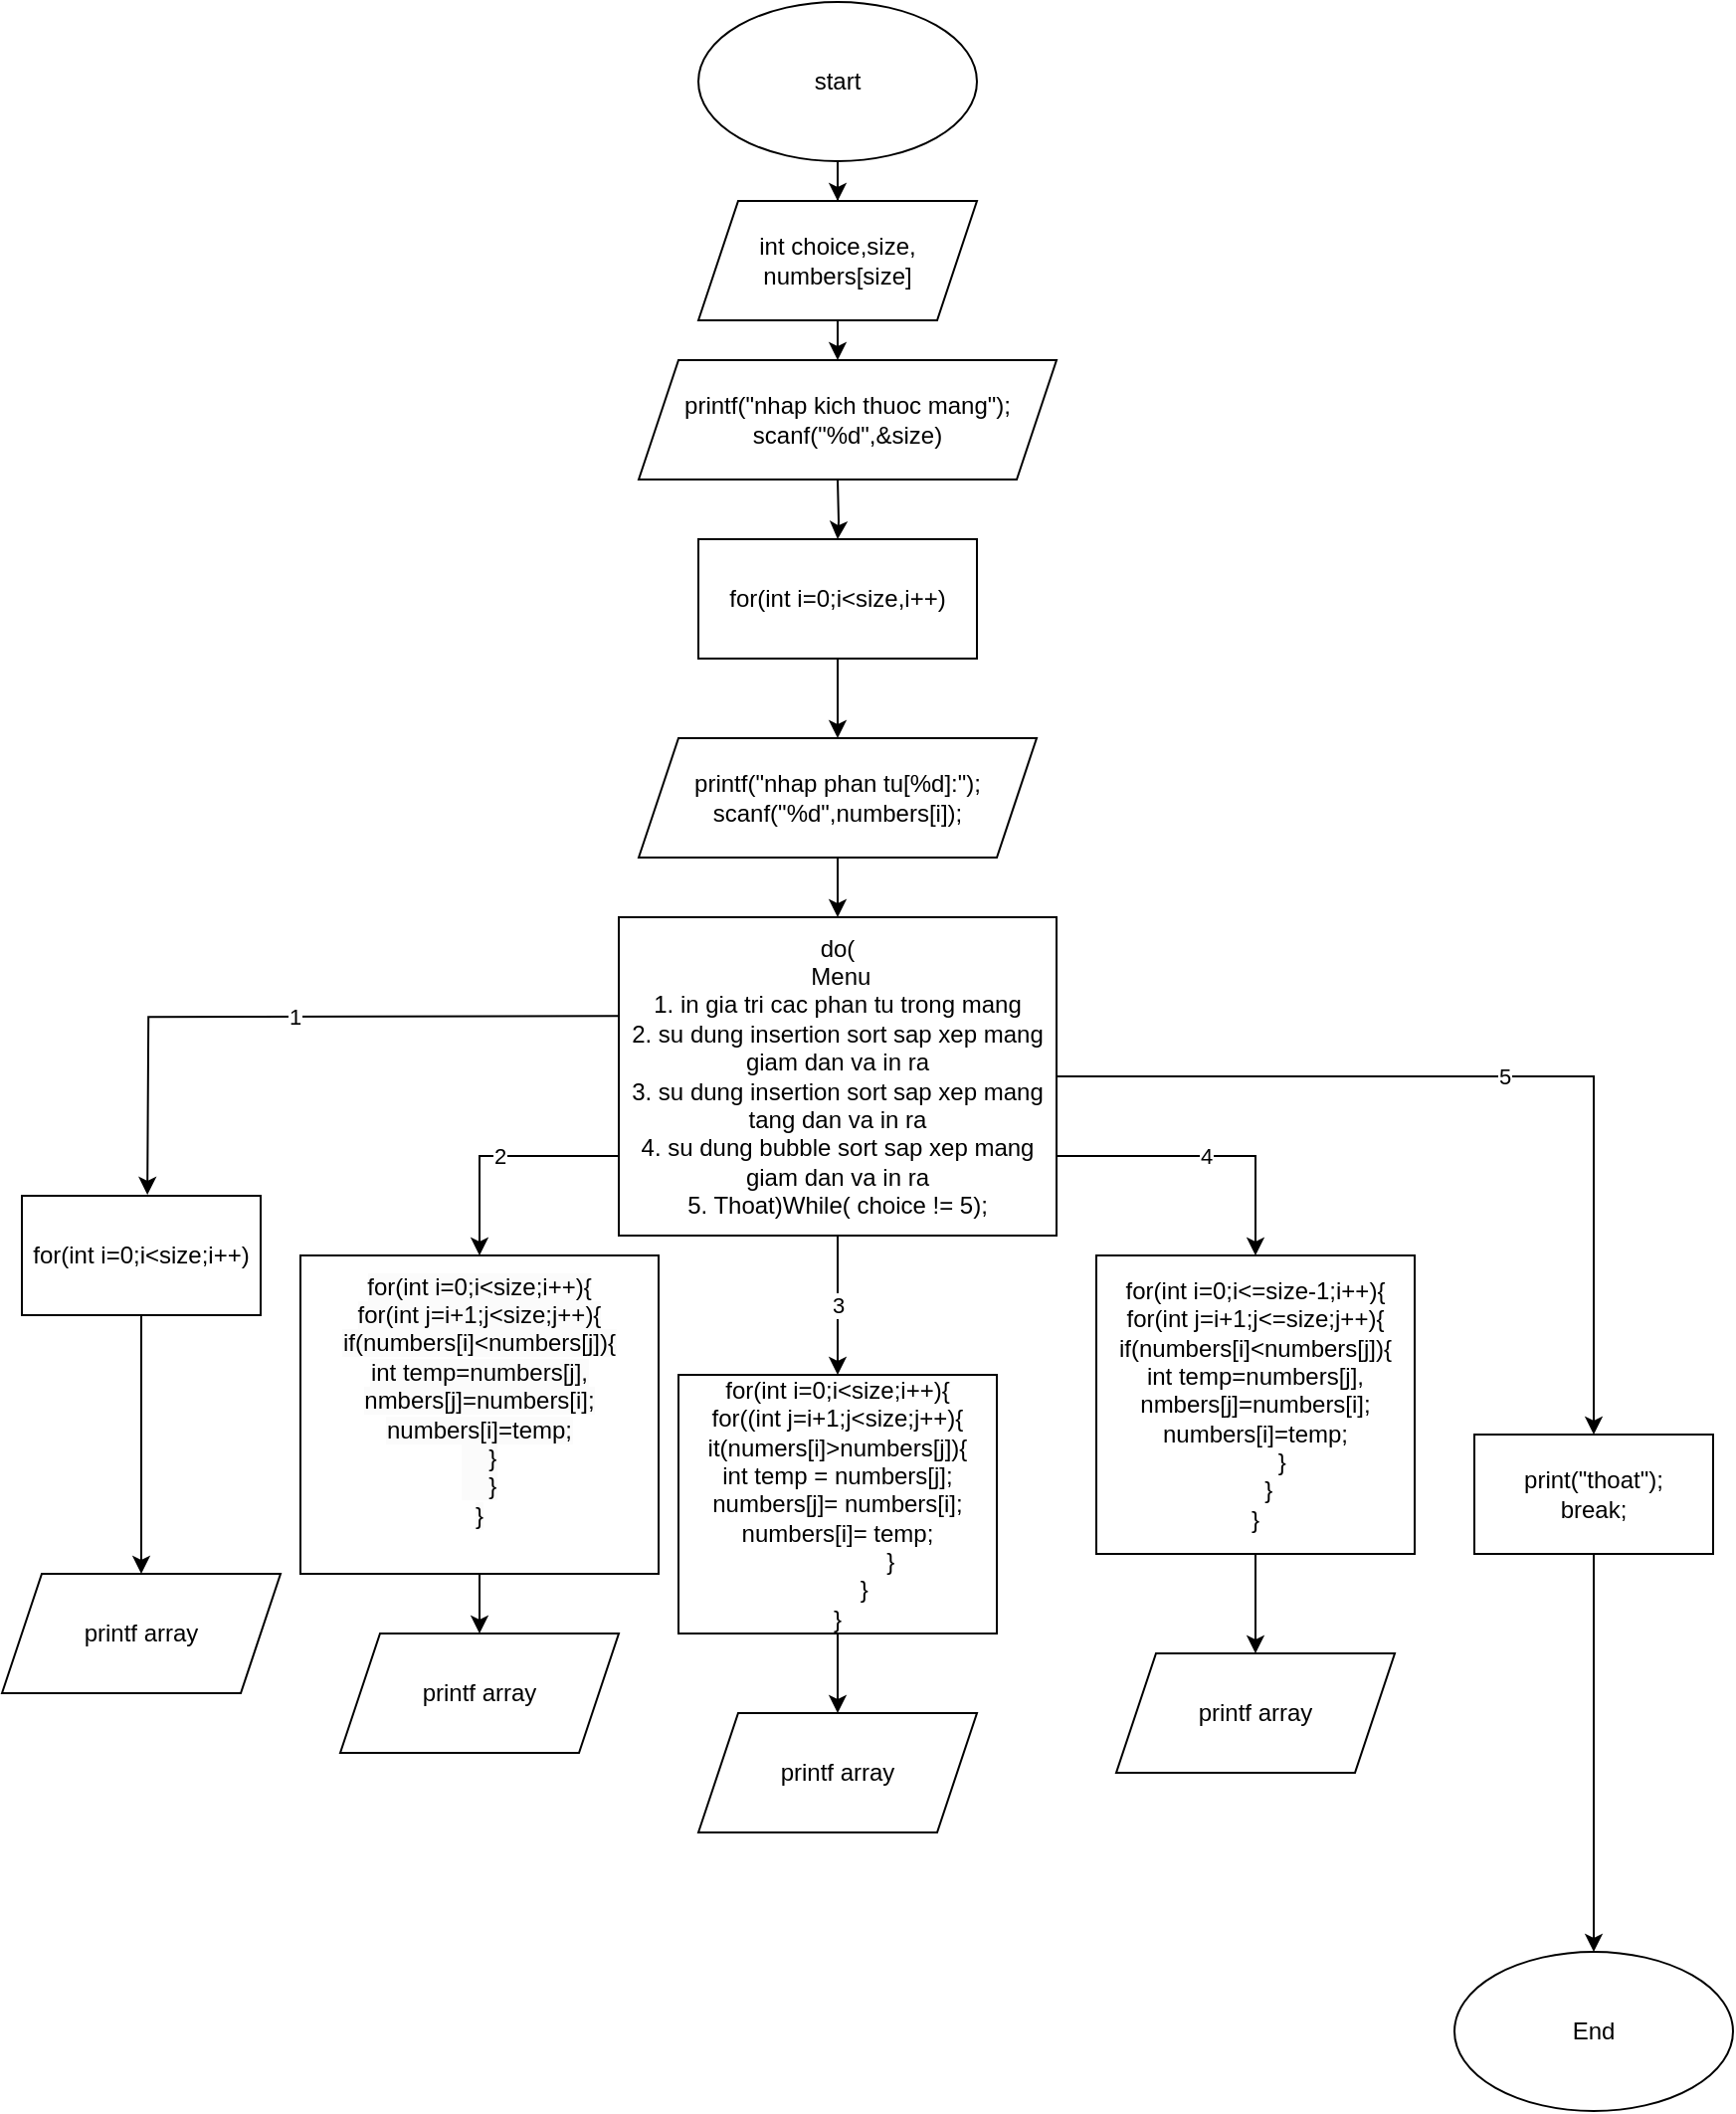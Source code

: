 <mxfile version="22.1.2" type="device">
  <diagram name="Page-1" id="SqrIDUURWe_Al-dG1uh5">
    <mxGraphModel dx="1970" dy="524" grid="1" gridSize="10" guides="1" tooltips="1" connect="1" arrows="1" fold="1" page="1" pageScale="1" pageWidth="850" pageHeight="1100" math="0" shadow="0">
      <root>
        <mxCell id="0" />
        <mxCell id="1" parent="0" />
        <mxCell id="8s1FpABluowu6Ue64Ya5-3" value="" style="edgeStyle=orthogonalEdgeStyle;rounded=0;orthogonalLoop=1;jettySize=auto;html=1;" edge="1" parent="1" source="8s1FpABluowu6Ue64Ya5-1" target="8s1FpABluowu6Ue64Ya5-2">
          <mxGeometry relative="1" as="geometry" />
        </mxCell>
        <mxCell id="8s1FpABluowu6Ue64Ya5-1" value="start" style="ellipse;whiteSpace=wrap;html=1;" vertex="1" parent="1">
          <mxGeometry x="290" width="140" height="80" as="geometry" />
        </mxCell>
        <mxCell id="8s1FpABluowu6Ue64Ya5-5" value="" style="edgeStyle=orthogonalEdgeStyle;rounded=0;orthogonalLoop=1;jettySize=auto;html=1;" edge="1" parent="1" source="8s1FpABluowu6Ue64Ya5-2">
          <mxGeometry relative="1" as="geometry">
            <mxPoint x="360" y="180" as="targetPoint" />
          </mxGeometry>
        </mxCell>
        <mxCell id="8s1FpABluowu6Ue64Ya5-2" value="int choice,size,&lt;br&gt;numbers[size]" style="shape=parallelogram;perimeter=parallelogramPerimeter;whiteSpace=wrap;html=1;fixedSize=1;" vertex="1" parent="1">
          <mxGeometry x="290" y="100" width="140" height="60" as="geometry" />
        </mxCell>
        <mxCell id="8s1FpABluowu6Ue64Ya5-7" value="" style="edgeStyle=orthogonalEdgeStyle;rounded=0;orthogonalLoop=1;jettySize=auto;html=1;" edge="1" parent="1" target="8s1FpABluowu6Ue64Ya5-6">
          <mxGeometry relative="1" as="geometry">
            <mxPoint x="360" y="240" as="sourcePoint" />
          </mxGeometry>
        </mxCell>
        <mxCell id="8s1FpABluowu6Ue64Ya5-34" style="edgeStyle=orthogonalEdgeStyle;rounded=0;orthogonalLoop=1;jettySize=auto;html=1;exitX=0.5;exitY=1;exitDx=0;exitDy=0;entryX=0.5;entryY=0;entryDx=0;entryDy=0;" edge="1" parent="1" source="8s1FpABluowu6Ue64Ya5-6">
          <mxGeometry relative="1" as="geometry">
            <mxPoint x="360" y="370" as="targetPoint" />
          </mxGeometry>
        </mxCell>
        <mxCell id="8s1FpABluowu6Ue64Ya5-6" value="for(int i=0;i&amp;lt;size,i++)" style="whiteSpace=wrap;html=1;" vertex="1" parent="1">
          <mxGeometry x="290" y="270" width="140" height="60" as="geometry" />
        </mxCell>
        <mxCell id="8s1FpABluowu6Ue64Ya5-35" style="edgeStyle=orthogonalEdgeStyle;rounded=0;orthogonalLoop=1;jettySize=auto;html=1;exitX=0.5;exitY=1;exitDx=0;exitDy=0;entryX=0.5;entryY=0;entryDx=0;entryDy=0;" edge="1" parent="1" target="8s1FpABluowu6Ue64Ya5-10">
          <mxGeometry relative="1" as="geometry">
            <mxPoint x="360" y="430" as="sourcePoint" />
          </mxGeometry>
        </mxCell>
        <mxCell id="8s1FpABluowu6Ue64Ya5-13" value="1" style="edgeStyle=orthogonalEdgeStyle;rounded=0;orthogonalLoop=1;jettySize=auto;html=1;exitX=-0.014;exitY=0.313;exitDx=0;exitDy=0;exitPerimeter=0;" edge="1" parent="1">
          <mxGeometry relative="1" as="geometry">
            <mxPoint x="250.0" y="509.58" as="sourcePoint" />
            <mxPoint x="13.08" y="599.5" as="targetPoint" />
          </mxGeometry>
        </mxCell>
        <mxCell id="8s1FpABluowu6Ue64Ya5-19" value="3" style="edgeStyle=orthogonalEdgeStyle;rounded=0;orthogonalLoop=1;jettySize=auto;html=1;exitX=0.5;exitY=1;exitDx=0;exitDy=0;entryX=0.5;entryY=0;entryDx=0;entryDy=0;" edge="1" parent="1" source="8s1FpABluowu6Ue64Ya5-10" target="8s1FpABluowu6Ue64Ya5-63">
          <mxGeometry relative="1" as="geometry">
            <mxPoint x="360" y="810" as="targetPoint" />
          </mxGeometry>
        </mxCell>
        <mxCell id="8s1FpABluowu6Ue64Ya5-20" value="2" style="edgeStyle=orthogonalEdgeStyle;rounded=0;orthogonalLoop=1;jettySize=auto;html=1;exitX=0;exitY=0.75;exitDx=0;exitDy=0;entryX=0.5;entryY=0;entryDx=0;entryDy=0;" edge="1" parent="1" source="8s1FpABluowu6Ue64Ya5-10" target="8s1FpABluowu6Ue64Ya5-72">
          <mxGeometry relative="1" as="geometry">
            <mxPoint x="180" y="630" as="targetPoint" />
          </mxGeometry>
        </mxCell>
        <mxCell id="8s1FpABluowu6Ue64Ya5-22" value="5" style="edgeStyle=orthogonalEdgeStyle;rounded=0;orthogonalLoop=1;jettySize=auto;html=1;exitX=1;exitY=0.5;exitDx=0;exitDy=0;entryX=0.5;entryY=0;entryDx=0;entryDy=0;" edge="1" parent="1" source="8s1FpABluowu6Ue64Ya5-10" target="8s1FpABluowu6Ue64Ya5-18">
          <mxGeometry relative="1" as="geometry" />
        </mxCell>
        <mxCell id="8s1FpABluowu6Ue64Ya5-10" value="do(&lt;br&gt;&amp;nbsp;Menu&lt;br&gt;1. in gia tri cac phan tu trong mang&lt;br&gt;2. su dung insertion sort sap xep mang giam dan va in ra&lt;br&gt;3. su dung insertion sort sap xep mang tang dan va in ra&lt;br&gt;4. su dung bubble sort sap xep mang giam dan va in ra&lt;br&gt;5. Thoat)While( choice != 5);" style="whiteSpace=wrap;html=1;" vertex="1" parent="1">
          <mxGeometry x="250" y="460" width="220" height="160" as="geometry" />
        </mxCell>
        <mxCell id="8s1FpABluowu6Ue64Ya5-50" style="edgeStyle=orthogonalEdgeStyle;rounded=0;orthogonalLoop=1;jettySize=auto;html=1;exitX=0.5;exitY=1;exitDx=0;exitDy=0;entryX=0.5;entryY=0;entryDx=0;entryDy=0;" edge="1" parent="1" source="8s1FpABluowu6Ue64Ya5-12" target="8s1FpABluowu6Ue64Ya5-39">
          <mxGeometry relative="1" as="geometry" />
        </mxCell>
        <mxCell id="8s1FpABluowu6Ue64Ya5-12" value="for(int i=0;i&amp;lt;size;i++)" style="whiteSpace=wrap;html=1;" vertex="1" parent="1">
          <mxGeometry x="-50" y="600" width="120" height="60" as="geometry" />
        </mxCell>
        <mxCell id="8s1FpABluowu6Ue64Ya5-31" value="" style="edgeStyle=orthogonalEdgeStyle;rounded=0;orthogonalLoop=1;jettySize=auto;html=1;" edge="1" parent="1" source="8s1FpABluowu6Ue64Ya5-18" target="8s1FpABluowu6Ue64Ya5-30">
          <mxGeometry relative="1" as="geometry" />
        </mxCell>
        <mxCell id="8s1FpABluowu6Ue64Ya5-18" value="print(&quot;thoat&quot;);&lt;br&gt;break;" style="rounded=0;whiteSpace=wrap;html=1;" vertex="1" parent="1">
          <mxGeometry x="680" y="720" width="120" height="60" as="geometry" />
        </mxCell>
        <mxCell id="8s1FpABluowu6Ue64Ya5-21" value="4" style="edgeStyle=orthogonalEdgeStyle;rounded=0;orthogonalLoop=1;jettySize=auto;html=1;exitX=1;exitY=0.75;exitDx=0;exitDy=0;entryX=0.5;entryY=0;entryDx=0;entryDy=0;" edge="1" parent="1" source="8s1FpABluowu6Ue64Ya5-10" target="8s1FpABluowu6Ue64Ya5-71">
          <mxGeometry relative="1" as="geometry">
            <mxPoint x="570" y="630" as="targetPoint" />
          </mxGeometry>
        </mxCell>
        <mxCell id="8s1FpABluowu6Ue64Ya5-30" value="End" style="ellipse;whiteSpace=wrap;html=1;rounded=0;" vertex="1" parent="1">
          <mxGeometry x="670" y="980" width="140" height="80" as="geometry" />
        </mxCell>
        <mxCell id="8s1FpABluowu6Ue64Ya5-36" value="printf(&quot;nhap kich thuoc mang&quot;);&lt;br&gt;scanf(&quot;%d&quot;,&amp;amp;size)" style="shape=parallelogram;perimeter=parallelogramPerimeter;whiteSpace=wrap;html=1;fixedSize=1;" vertex="1" parent="1">
          <mxGeometry x="260" y="180" width="210" height="60" as="geometry" />
        </mxCell>
        <mxCell id="8s1FpABluowu6Ue64Ya5-38" value="printf(&quot;nhap phan tu[%d]:&quot;);&lt;br&gt;scanf(&quot;%d&quot;,numbers[i]);" style="shape=parallelogram;perimeter=parallelogramPerimeter;whiteSpace=wrap;html=1;fixedSize=1;" vertex="1" parent="1">
          <mxGeometry x="260" y="370" width="200" height="60" as="geometry" />
        </mxCell>
        <mxCell id="8s1FpABluowu6Ue64Ya5-39" value="printf array" style="shape=parallelogram;perimeter=parallelogramPerimeter;whiteSpace=wrap;html=1;fixedSize=1;" vertex="1" parent="1">
          <mxGeometry x="-60" y="790" width="140" height="60" as="geometry" />
        </mxCell>
        <mxCell id="8s1FpABluowu6Ue64Ya5-58" value="printf array" style="shape=parallelogram;perimeter=parallelogramPerimeter;whiteSpace=wrap;html=1;fixedSize=1;" vertex="1" parent="1">
          <mxGeometry x="110" y="820" width="140" height="60" as="geometry" />
        </mxCell>
        <mxCell id="8s1FpABluowu6Ue64Ya5-59" value="printf array" style="shape=parallelogram;perimeter=parallelogramPerimeter;whiteSpace=wrap;html=1;fixedSize=1;" vertex="1" parent="1">
          <mxGeometry x="290" y="860" width="140" height="60" as="geometry" />
        </mxCell>
        <mxCell id="8s1FpABluowu6Ue64Ya5-60" value="printf array" style="shape=parallelogram;perimeter=parallelogramPerimeter;whiteSpace=wrap;html=1;fixedSize=1;" vertex="1" parent="1">
          <mxGeometry x="500" y="830" width="140" height="60" as="geometry" />
        </mxCell>
        <mxCell id="8s1FpABluowu6Ue64Ya5-64" style="edgeStyle=orthogonalEdgeStyle;rounded=0;orthogonalLoop=1;jettySize=auto;html=1;exitX=0.5;exitY=1;exitDx=0;exitDy=0;" edge="1" parent="1" source="8s1FpABluowu6Ue64Ya5-63" target="8s1FpABluowu6Ue64Ya5-59">
          <mxGeometry relative="1" as="geometry" />
        </mxCell>
        <mxCell id="8s1FpABluowu6Ue64Ya5-63" value="for(int i=0;i&amp;lt;size;i++){&lt;br&gt;for((int j=i+1;j&amp;lt;size;j++){&lt;br&gt;it(numers[i]&amp;gt;numbers[j]){&lt;br&gt;int temp = numbers[j];&lt;br&gt;numbers[j]= numbers[i];&lt;br&gt;numbers[i]= temp;&lt;br&gt;&lt;span style=&quot;white-space: pre;&quot;&gt;&#x9;&lt;/span&gt;&lt;span style=&quot;white-space: pre;&quot;&gt;&#x9;&lt;/span&gt;}&lt;br&gt;&lt;span style=&quot;white-space: pre;&quot;&gt;&#x9;&lt;/span&gt;}&lt;br&gt;}" style="rounded=0;whiteSpace=wrap;html=1;" vertex="1" parent="1">
          <mxGeometry x="280" y="690" width="160" height="130" as="geometry" />
        </mxCell>
        <mxCell id="8s1FpABluowu6Ue64Ya5-66" style="edgeStyle=orthogonalEdgeStyle;rounded=0;orthogonalLoop=1;jettySize=auto;html=1;exitX=0.5;exitY=1;exitDx=0;exitDy=0;entryX=0.5;entryY=0;entryDx=0;entryDy=0;" edge="1" parent="1" source="8s1FpABluowu6Ue64Ya5-71" target="8s1FpABluowu6Ue64Ya5-60">
          <mxGeometry relative="1" as="geometry">
            <mxPoint x="570" y="760" as="sourcePoint" />
          </mxGeometry>
        </mxCell>
        <mxCell id="8s1FpABluowu6Ue64Ya5-71" value="for(int i=0;i&amp;lt;=size-1;i++){&lt;br&gt;for(int j=i+1;j&amp;lt;=size;j++){&lt;br&gt;if(numbers[i]&amp;lt;numbers[j]){&lt;br&gt;int temp=numbers[j],&lt;br&gt;nmbers[j]=numbers[i];&lt;br&gt;numbers[i]=temp;&lt;br&gt;&lt;span style=&quot;&quot;&gt;&lt;span style=&quot;white-space: pre;&quot;&gt;&amp;nbsp;&amp;nbsp;&amp;nbsp;&amp;nbsp;&lt;/span&gt;&lt;/span&gt;&lt;span style=&quot;&quot;&gt;&lt;span style=&quot;white-space: pre;&quot;&gt;&amp;nbsp;&amp;nbsp;&amp;nbsp;&amp;nbsp;&lt;/span&gt;&lt;/span&gt;}&lt;br&gt;&lt;span style=&quot;&quot;&gt;&lt;span style=&quot;white-space: pre;&quot;&gt;&amp;nbsp;&amp;nbsp;&amp;nbsp;&amp;nbsp;&lt;/span&gt;&lt;/span&gt;}&lt;br&gt;}&lt;br&gt;" style="rounded=0;whiteSpace=wrap;html=1;" vertex="1" parent="1">
          <mxGeometry x="490" y="630" width="160" height="150" as="geometry" />
        </mxCell>
        <mxCell id="8s1FpABluowu6Ue64Ya5-73" style="edgeStyle=orthogonalEdgeStyle;rounded=0;orthogonalLoop=1;jettySize=auto;html=1;exitX=0.5;exitY=1;exitDx=0;exitDy=0;entryX=0.5;entryY=0;entryDx=0;entryDy=0;" edge="1" parent="1" source="8s1FpABluowu6Ue64Ya5-72" target="8s1FpABluowu6Ue64Ya5-58">
          <mxGeometry relative="1" as="geometry" />
        </mxCell>
        <mxCell id="8s1FpABluowu6Ue64Ya5-72" value="&#xa;&lt;span style=&quot;color: rgb(0, 0, 0); font-family: Helvetica; font-size: 12px; font-style: normal; font-variant-ligatures: normal; font-variant-caps: normal; font-weight: 400; letter-spacing: normal; orphans: 2; text-align: center; text-indent: 0px; text-transform: none; widows: 2; word-spacing: 0px; -webkit-text-stroke-width: 0px; background-color: rgb(251, 251, 251); text-decoration-thickness: initial; text-decoration-style: initial; text-decoration-color: initial; float: none; display: inline !important;&quot;&gt;for(int i=0;i&amp;lt;size;i++){&lt;/span&gt;&lt;br style=&quot;border-color: var(--border-color); color: rgb(0, 0, 0); font-family: Helvetica; font-size: 12px; font-style: normal; font-variant-ligatures: normal; font-variant-caps: normal; font-weight: 400; letter-spacing: normal; orphans: 2; text-align: center; text-indent: 0px; text-transform: none; widows: 2; word-spacing: 0px; -webkit-text-stroke-width: 0px; background-color: rgb(251, 251, 251); text-decoration-thickness: initial; text-decoration-style: initial; text-decoration-color: initial;&quot;&gt;&lt;span style=&quot;color: rgb(0, 0, 0); font-family: Helvetica; font-size: 12px; font-style: normal; font-variant-ligatures: normal; font-variant-caps: normal; font-weight: 400; letter-spacing: normal; orphans: 2; text-align: center; text-indent: 0px; text-transform: none; widows: 2; word-spacing: 0px; -webkit-text-stroke-width: 0px; background-color: rgb(251, 251, 251); text-decoration-thickness: initial; text-decoration-style: initial; text-decoration-color: initial; float: none; display: inline !important;&quot;&gt;for(int j=i+1;j&amp;lt;size;j++){&lt;/span&gt;&lt;br style=&quot;border-color: var(--border-color); color: rgb(0, 0, 0); font-family: Helvetica; font-size: 12px; font-style: normal; font-variant-ligatures: normal; font-variant-caps: normal; font-weight: 400; letter-spacing: normal; orphans: 2; text-align: center; text-indent: 0px; text-transform: none; widows: 2; word-spacing: 0px; -webkit-text-stroke-width: 0px; background-color: rgb(251, 251, 251); text-decoration-thickness: initial; text-decoration-style: initial; text-decoration-color: initial;&quot;&gt;&lt;span style=&quot;color: rgb(0, 0, 0); font-family: Helvetica; font-size: 12px; font-style: normal; font-variant-ligatures: normal; font-variant-caps: normal; font-weight: 400; letter-spacing: normal; orphans: 2; text-align: center; text-indent: 0px; text-transform: none; widows: 2; word-spacing: 0px; -webkit-text-stroke-width: 0px; background-color: rgb(251, 251, 251); text-decoration-thickness: initial; text-decoration-style: initial; text-decoration-color: initial; float: none; display: inline !important;&quot;&gt;if(numbers[i]&amp;lt;numbers[j]){&lt;/span&gt;&lt;br style=&quot;border-color: var(--border-color); color: rgb(0, 0, 0); font-family: Helvetica; font-size: 12px; font-style: normal; font-variant-ligatures: normal; font-variant-caps: normal; font-weight: 400; letter-spacing: normal; orphans: 2; text-align: center; text-indent: 0px; text-transform: none; widows: 2; word-spacing: 0px; -webkit-text-stroke-width: 0px; background-color: rgb(251, 251, 251); text-decoration-thickness: initial; text-decoration-style: initial; text-decoration-color: initial;&quot;&gt;&lt;span style=&quot;color: rgb(0, 0, 0); font-family: Helvetica; font-size: 12px; font-style: normal; font-variant-ligatures: normal; font-variant-caps: normal; font-weight: 400; letter-spacing: normal; orphans: 2; text-align: center; text-indent: 0px; text-transform: none; widows: 2; word-spacing: 0px; -webkit-text-stroke-width: 0px; background-color: rgb(251, 251, 251); text-decoration-thickness: initial; text-decoration-style: initial; text-decoration-color: initial; float: none; display: inline !important;&quot;&gt;int temp=numbers[j],&lt;/span&gt;&lt;br style=&quot;border-color: var(--border-color); color: rgb(0, 0, 0); font-family: Helvetica; font-size: 12px; font-style: normal; font-variant-ligatures: normal; font-variant-caps: normal; font-weight: 400; letter-spacing: normal; orphans: 2; text-align: center; text-indent: 0px; text-transform: none; widows: 2; word-spacing: 0px; -webkit-text-stroke-width: 0px; background-color: rgb(251, 251, 251); text-decoration-thickness: initial; text-decoration-style: initial; text-decoration-color: initial;&quot;&gt;&lt;span style=&quot;color: rgb(0, 0, 0); font-family: Helvetica; font-size: 12px; font-style: normal; font-variant-ligatures: normal; font-variant-caps: normal; font-weight: 400; letter-spacing: normal; orphans: 2; text-align: center; text-indent: 0px; text-transform: none; widows: 2; word-spacing: 0px; -webkit-text-stroke-width: 0px; background-color: rgb(251, 251, 251); text-decoration-thickness: initial; text-decoration-style: initial; text-decoration-color: initial; float: none; display: inline !important;&quot;&gt;nmbers[j]=numbers[i];&lt;/span&gt;&lt;br style=&quot;border-color: var(--border-color); color: rgb(0, 0, 0); font-family: Helvetica; font-size: 12px; font-style: normal; font-variant-ligatures: normal; font-variant-caps: normal; font-weight: 400; letter-spacing: normal; orphans: 2; text-align: center; text-indent: 0px; text-transform: none; widows: 2; word-spacing: 0px; -webkit-text-stroke-width: 0px; background-color: rgb(251, 251, 251); text-decoration-thickness: initial; text-decoration-style: initial; text-decoration-color: initial;&quot;&gt;&lt;span style=&quot;color: rgb(0, 0, 0); font-family: Helvetica; font-size: 12px; font-style: normal; font-variant-ligatures: normal; font-variant-caps: normal; font-weight: 400; letter-spacing: normal; orphans: 2; text-align: center; text-indent: 0px; text-transform: none; widows: 2; word-spacing: 0px; -webkit-text-stroke-width: 0px; background-color: rgb(251, 251, 251); text-decoration-thickness: initial; text-decoration-style: initial; text-decoration-color: initial; float: none; display: inline !important;&quot;&gt;numbers[i]=temp;&lt;/span&gt;&lt;br style=&quot;border-color: var(--border-color); color: rgb(0, 0, 0); font-family: Helvetica; font-size: 12px; font-style: normal; font-variant-ligatures: normal; font-variant-caps: normal; font-weight: 400; letter-spacing: normal; orphans: 2; text-align: center; text-indent: 0px; text-transform: none; widows: 2; word-spacing: 0px; -webkit-text-stroke-width: 0px; background-color: rgb(251, 251, 251); text-decoration-thickness: initial; text-decoration-style: initial; text-decoration-color: initial;&quot;&gt;&lt;span style=&quot;border-color: var(--border-color); color: rgb(0, 0, 0); font-family: Helvetica; font-size: 12px; font-style: normal; font-variant-ligatures: normal; font-variant-caps: normal; font-weight: 400; letter-spacing: normal; orphans: 2; text-align: center; text-indent: 0px; text-transform: none; widows: 2; word-spacing: 0px; -webkit-text-stroke-width: 0px; background-color: rgb(251, 251, 251); text-decoration-thickness: initial; text-decoration-style: initial; text-decoration-color: initial;&quot;&gt;&lt;span style=&quot;border-color: var(--border-color);&quot;&gt;&amp;nbsp;&amp;nbsp;&amp;nbsp;&amp;nbsp;&lt;/span&gt;&lt;/span&gt;&lt;span style=&quot;color: rgb(0, 0, 0); font-family: Helvetica; font-size: 12px; font-style: normal; font-variant-ligatures: normal; font-variant-caps: normal; font-weight: 400; letter-spacing: normal; orphans: 2; text-align: center; text-indent: 0px; text-transform: none; widows: 2; word-spacing: 0px; -webkit-text-stroke-width: 0px; background-color: rgb(251, 251, 251); text-decoration-thickness: initial; text-decoration-style: initial; text-decoration-color: initial; float: none; display: inline !important;&quot;&gt;}&lt;/span&gt;&lt;br style=&quot;border-color: var(--border-color); color: rgb(0, 0, 0); font-family: Helvetica; font-size: 12px; font-style: normal; font-variant-ligatures: normal; font-variant-caps: normal; font-weight: 400; letter-spacing: normal; orphans: 2; text-align: center; text-indent: 0px; text-transform: none; widows: 2; word-spacing: 0px; -webkit-text-stroke-width: 0px; background-color: rgb(251, 251, 251); text-decoration-thickness: initial; text-decoration-style: initial; text-decoration-color: initial;&quot;&gt;&lt;span style=&quot;border-color: var(--border-color); color: rgb(0, 0, 0); font-family: Helvetica; font-size: 12px; font-style: normal; font-variant-ligatures: normal; font-variant-caps: normal; font-weight: 400; letter-spacing: normal; orphans: 2; text-align: center; text-indent: 0px; text-transform: none; widows: 2; word-spacing: 0px; -webkit-text-stroke-width: 0px; background-color: rgb(251, 251, 251); text-decoration-thickness: initial; text-decoration-style: initial; text-decoration-color: initial;&quot;&gt;&lt;span style=&quot;border-color: var(--border-color);&quot;&gt;&amp;nbsp;&amp;nbsp;&amp;nbsp;&amp;nbsp;&lt;/span&gt;&lt;/span&gt;&lt;span style=&quot;color: rgb(0, 0, 0); font-family: Helvetica; font-size: 12px; font-style: normal; font-variant-ligatures: normal; font-variant-caps: normal; font-weight: 400; letter-spacing: normal; orphans: 2; text-align: center; text-indent: 0px; text-transform: none; widows: 2; word-spacing: 0px; -webkit-text-stroke-width: 0px; background-color: rgb(251, 251, 251); text-decoration-thickness: initial; text-decoration-style: initial; text-decoration-color: initial; float: none; display: inline !important;&quot;&gt;}&lt;/span&gt;&lt;br style=&quot;border-color: var(--border-color); color: rgb(0, 0, 0); font-family: Helvetica; font-size: 12px; font-style: normal; font-variant-ligatures: normal; font-variant-caps: normal; font-weight: 400; letter-spacing: normal; orphans: 2; text-align: center; text-indent: 0px; text-transform: none; widows: 2; word-spacing: 0px; -webkit-text-stroke-width: 0px; background-color: rgb(251, 251, 251); text-decoration-thickness: initial; text-decoration-style: initial; text-decoration-color: initial;&quot;&gt;&lt;span style=&quot;color: rgb(0, 0, 0); font-family: Helvetica; font-size: 12px; font-style: normal; font-variant-ligatures: normal; font-variant-caps: normal; font-weight: 400; letter-spacing: normal; orphans: 2; text-align: center; text-indent: 0px; text-transform: none; widows: 2; word-spacing: 0px; -webkit-text-stroke-width: 0px; background-color: rgb(251, 251, 251); text-decoration-thickness: initial; text-decoration-style: initial; text-decoration-color: initial; float: none; display: inline !important;&quot;&gt;}&lt;/span&gt;&#xa;&#xa;" style="rounded=0;whiteSpace=wrap;html=1;" vertex="1" parent="1">
          <mxGeometry x="90" y="630" width="180" height="160" as="geometry" />
        </mxCell>
      </root>
    </mxGraphModel>
  </diagram>
</mxfile>
